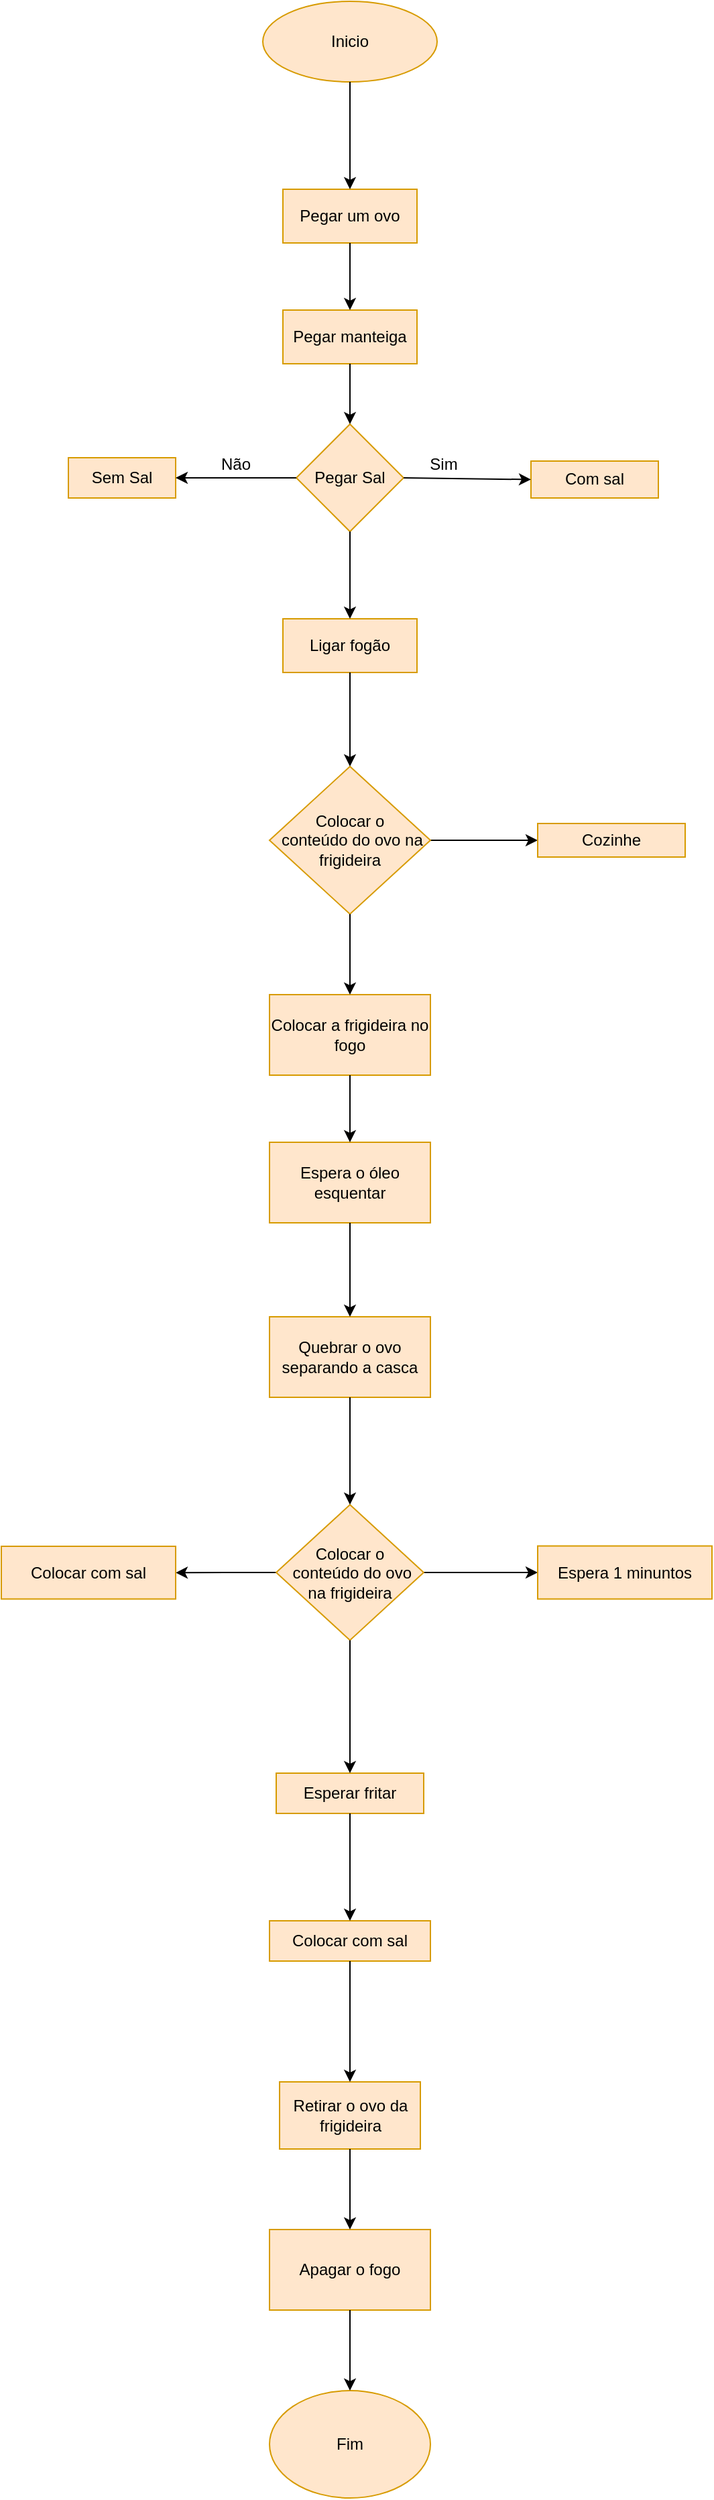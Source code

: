 <mxfile version="24.0.4" type="github">
  <diagram name="Página-1" id="4zgEA9HZdJGA7D0MG-Gx">
    <mxGraphModel dx="928" dy="629" grid="1" gridSize="10" guides="1" tooltips="1" connect="1" arrows="1" fold="1" page="1" pageScale="1" pageWidth="827" pageHeight="1169" math="0" shadow="0">
      <root>
        <mxCell id="0" />
        <mxCell id="1" parent="0" />
        <mxCell id="3TLyr5KfRs7zvD90Gjim-1" value="Inicio" style="ellipse;whiteSpace=wrap;html=1;align=center;newEdgeStyle={&quot;edgeStyle&quot;:&quot;entityRelationEdgeStyle&quot;,&quot;startArrow&quot;:&quot;none&quot;,&quot;endArrow&quot;:&quot;none&quot;,&quot;segment&quot;:10,&quot;curved&quot;:1,&quot;sourcePerimeterSpacing&quot;:0,&quot;targetPerimeterSpacing&quot;:0};treeFolding=1;treeMoving=1;fillColor=#ffe6cc;strokeColor=#d79b00;" parent="1" vertex="1">
          <mxGeometry x="315" y="120" width="130" height="60" as="geometry" />
        </mxCell>
        <mxCell id="-3cDzw1IV1JCf2Cq5zp4-3" value="Colocar a frigideira no fogo" style="rounded=0;whiteSpace=wrap;html=1;fillColor=#ffe6cc;strokeColor=#d79b00;" vertex="1" parent="1">
          <mxGeometry x="320" y="860" width="120" height="60" as="geometry" />
        </mxCell>
        <mxCell id="-3cDzw1IV1JCf2Cq5zp4-5" value="Pegar um ovo" style="rounded=0;whiteSpace=wrap;html=1;fillColor=#ffe6cc;strokeColor=#d79b00;" vertex="1" parent="1">
          <mxGeometry x="330" y="260" width="100" height="40" as="geometry" />
        </mxCell>
        <mxCell id="-3cDzw1IV1JCf2Cq5zp4-6" value="Quebrar o ovo separando a casca" style="rounded=0;whiteSpace=wrap;html=1;fillColor=#ffe6cc;strokeColor=#d79b00;" vertex="1" parent="1">
          <mxGeometry x="320" y="1100" width="120" height="60" as="geometry" />
        </mxCell>
        <mxCell id="-3cDzw1IV1JCf2Cq5zp4-9" value="Retirar o ovo da frigideira" style="rounded=0;whiteSpace=wrap;html=1;fillColor=#ffe6cc;strokeColor=#d79b00;" vertex="1" parent="1">
          <mxGeometry x="327.5" y="1670" width="105" height="50" as="geometry" />
        </mxCell>
        <mxCell id="-3cDzw1IV1JCf2Cq5zp4-10" value="Esperar fritar" style="rounded=0;whiteSpace=wrap;html=1;fillColor=#ffe6cc;strokeColor=#d79b00;" vertex="1" parent="1">
          <mxGeometry x="325" y="1440" width="110" height="30" as="geometry" />
        </mxCell>
        <mxCell id="-3cDzw1IV1JCf2Cq5zp4-11" value="Espera o óleo esquentar" style="rounded=0;whiteSpace=wrap;html=1;fillColor=#ffe6cc;strokeColor=#d79b00;" vertex="1" parent="1">
          <mxGeometry x="320" y="970" width="120" height="60" as="geometry" />
        </mxCell>
        <mxCell id="-3cDzw1IV1JCf2Cq5zp4-27" value="" style="edgeStyle=orthogonalEdgeStyle;rounded=0;orthogonalLoop=1;jettySize=auto;html=1;" edge="1" parent="1" source="-3cDzw1IV1JCf2Cq5zp4-12" target="-3cDzw1IV1JCf2Cq5zp4-26">
          <mxGeometry relative="1" as="geometry" />
        </mxCell>
        <mxCell id="-3cDzw1IV1JCf2Cq5zp4-12" value="Colocar o&lt;div&gt;&amp;nbsp;conteúdo do ovo na frigideira&lt;/div&gt;" style="rhombus;whiteSpace=wrap;html=1;fillColor=#ffe6cc;strokeColor=#d79b00;" vertex="1" parent="1">
          <mxGeometry x="320" y="690" width="120" height="110" as="geometry" />
        </mxCell>
        <mxCell id="-3cDzw1IV1JCf2Cq5zp4-13" value="Pegar manteiga" style="rounded=0;whiteSpace=wrap;html=1;fillColor=#ffe6cc;strokeColor=#d79b00;" vertex="1" parent="1">
          <mxGeometry x="330" y="350" width="100" height="40" as="geometry" />
        </mxCell>
        <mxCell id="-3cDzw1IV1JCf2Cq5zp4-14" value="Com sal" style="rounded=0;whiteSpace=wrap;html=1;fillColor=#ffe6cc;strokeColor=#d79b00;" vertex="1" parent="1">
          <mxGeometry x="515" y="462.5" width="95" height="27.5" as="geometry" />
        </mxCell>
        <mxCell id="-3cDzw1IV1JCf2Cq5zp4-15" value="Ligar fogão" style="rounded=0;whiteSpace=wrap;html=1;fillColor=#ffe6cc;strokeColor=#d79b00;" vertex="1" parent="1">
          <mxGeometry x="330" y="580" width="100" height="40" as="geometry" />
        </mxCell>
        <mxCell id="-3cDzw1IV1JCf2Cq5zp4-29" value="" style="edgeStyle=orthogonalEdgeStyle;rounded=0;orthogonalLoop=1;jettySize=auto;html=1;" edge="1" parent="1" source="-3cDzw1IV1JCf2Cq5zp4-16" target="-3cDzw1IV1JCf2Cq5zp4-28">
          <mxGeometry relative="1" as="geometry" />
        </mxCell>
        <mxCell id="-3cDzw1IV1JCf2Cq5zp4-31" value="" style="edgeStyle=orthogonalEdgeStyle;rounded=0;orthogonalLoop=1;jettySize=auto;html=1;" edge="1" parent="1" source="-3cDzw1IV1JCf2Cq5zp4-16" target="-3cDzw1IV1JCf2Cq5zp4-30">
          <mxGeometry relative="1" as="geometry" />
        </mxCell>
        <mxCell id="-3cDzw1IV1JCf2Cq5zp4-16" value="Colocar o&lt;div&gt;&amp;nbsp;conteúdo do ovo na frigideira&lt;/div&gt;" style="rhombus;whiteSpace=wrap;html=1;fillColor=#ffe6cc;strokeColor=#d79b00;" vertex="1" parent="1">
          <mxGeometry x="325" y="1240" width="110" height="101" as="geometry" />
        </mxCell>
        <mxCell id="-3cDzw1IV1JCf2Cq5zp4-17" value="Pegar Sal" style="rhombus;whiteSpace=wrap;html=1;fillColor=#ffe6cc;strokeColor=#d79b00;" vertex="1" parent="1">
          <mxGeometry x="340" y="435" width="80" height="80" as="geometry" />
        </mxCell>
        <mxCell id="-3cDzw1IV1JCf2Cq5zp4-19" value="Sem Sal" style="rounded=0;whiteSpace=wrap;html=1;fillColor=#ffe6cc;strokeColor=#d79b00;" vertex="1" parent="1">
          <mxGeometry x="170" y="460" width="80" height="30" as="geometry" />
        </mxCell>
        <mxCell id="-3cDzw1IV1JCf2Cq5zp4-20" style="edgeStyle=orthogonalEdgeStyle;rounded=0;orthogonalLoop=1;jettySize=auto;html=1;exitX=0.5;exitY=1;exitDx=0;exitDy=0;" edge="1" parent="1" source="-3cDzw1IV1JCf2Cq5zp4-19" target="-3cDzw1IV1JCf2Cq5zp4-19">
          <mxGeometry relative="1" as="geometry" />
        </mxCell>
        <mxCell id="-3cDzw1IV1JCf2Cq5zp4-22" value="Colocar com sal" style="rounded=0;whiteSpace=wrap;html=1;fillColor=#ffe6cc;strokeColor=#d79b00;" vertex="1" parent="1">
          <mxGeometry x="320" y="1550" width="120" height="30" as="geometry" />
        </mxCell>
        <mxCell id="-3cDzw1IV1JCf2Cq5zp4-24" value="Apagar o fogo" style="rounded=0;whiteSpace=wrap;html=1;fillColor=#ffe6cc;strokeColor=#d79b00;" vertex="1" parent="1">
          <mxGeometry x="320" y="1780" width="120" height="60" as="geometry" />
        </mxCell>
        <mxCell id="-3cDzw1IV1JCf2Cq5zp4-25" value="Fim" style="ellipse;whiteSpace=wrap;html=1;fillColor=#ffe6cc;strokeColor=#d79b00;" vertex="1" parent="1">
          <mxGeometry x="320" y="1900" width="120" height="80" as="geometry" />
        </mxCell>
        <mxCell id="-3cDzw1IV1JCf2Cq5zp4-26" value="Cozinhe" style="whiteSpace=wrap;html=1;fillColor=#ffe6cc;strokeColor=#d79b00;" vertex="1" parent="1">
          <mxGeometry x="520" y="732.5" width="110" height="25" as="geometry" />
        </mxCell>
        <mxCell id="-3cDzw1IV1JCf2Cq5zp4-28" value="Colocar com sal" style="whiteSpace=wrap;html=1;fillColor=#ffe6cc;strokeColor=#d79b00;" vertex="1" parent="1">
          <mxGeometry x="120" y="1271" width="130" height="39.25" as="geometry" />
        </mxCell>
        <mxCell id="-3cDzw1IV1JCf2Cq5zp4-30" value="Espera 1 minuntos" style="whiteSpace=wrap;html=1;fillColor=#ffe6cc;strokeColor=#d79b00;" vertex="1" parent="1">
          <mxGeometry x="520" y="1270.75" width="130" height="39.5" as="geometry" />
        </mxCell>
        <mxCell id="-3cDzw1IV1JCf2Cq5zp4-32" value="" style="endArrow=classic;html=1;rounded=0;exitX=0.5;exitY=1;exitDx=0;exitDy=0;entryX=0.5;entryY=0;entryDx=0;entryDy=0;" edge="1" parent="1" source="3TLyr5KfRs7zvD90Gjim-1" target="-3cDzw1IV1JCf2Cq5zp4-5">
          <mxGeometry width="50" height="50" relative="1" as="geometry">
            <mxPoint x="390" y="230" as="sourcePoint" />
            <mxPoint x="440" y="180" as="targetPoint" />
          </mxGeometry>
        </mxCell>
        <mxCell id="-3cDzw1IV1JCf2Cq5zp4-34" value="" style="endArrow=classic;html=1;rounded=0;entryX=0.5;entryY=0;entryDx=0;entryDy=0;exitX=0.5;exitY=1;exitDx=0;exitDy=0;" edge="1" parent="1" source="-3cDzw1IV1JCf2Cq5zp4-5" target="-3cDzw1IV1JCf2Cq5zp4-13">
          <mxGeometry width="50" height="50" relative="1" as="geometry">
            <mxPoint x="370" y="320" as="sourcePoint" />
            <mxPoint x="410" y="300" as="targetPoint" />
          </mxGeometry>
        </mxCell>
        <mxCell id="-3cDzw1IV1JCf2Cq5zp4-35" value="" style="endArrow=classic;html=1;rounded=0;exitX=0.5;exitY=1;exitDx=0;exitDy=0;entryX=0.5;entryY=0;entryDx=0;entryDy=0;" edge="1" parent="1" source="-3cDzw1IV1JCf2Cq5zp4-13" target="-3cDzw1IV1JCf2Cq5zp4-17">
          <mxGeometry width="50" height="50" relative="1" as="geometry">
            <mxPoint x="490" y="670" as="sourcePoint" />
            <mxPoint x="540" y="620" as="targetPoint" />
          </mxGeometry>
        </mxCell>
        <mxCell id="-3cDzw1IV1JCf2Cq5zp4-37" value="" style="endArrow=classic;html=1;rounded=0;entryX=0;entryY=0.5;entryDx=0;entryDy=0;exitX=1;exitY=0.5;exitDx=0;exitDy=0;" edge="1" parent="1" source="-3cDzw1IV1JCf2Cq5zp4-17" target="-3cDzw1IV1JCf2Cq5zp4-14">
          <mxGeometry width="50" height="50" relative="1" as="geometry">
            <mxPoint x="490" y="670" as="sourcePoint" />
            <mxPoint x="540" y="620" as="targetPoint" />
          </mxGeometry>
        </mxCell>
        <mxCell id="-3cDzw1IV1JCf2Cq5zp4-38" value="Não" style="text;html=1;align=center;verticalAlign=middle;whiteSpace=wrap;rounded=0;" vertex="1" parent="1">
          <mxGeometry x="265" y="450" width="60" height="30" as="geometry" />
        </mxCell>
        <mxCell id="-3cDzw1IV1JCf2Cq5zp4-42" value="" style="endArrow=classic;html=1;rounded=0;exitX=0;exitY=0.5;exitDx=0;exitDy=0;entryX=1;entryY=0.5;entryDx=0;entryDy=0;" edge="1" parent="1" source="-3cDzw1IV1JCf2Cq5zp4-17" target="-3cDzw1IV1JCf2Cq5zp4-19">
          <mxGeometry width="50" height="50" relative="1" as="geometry">
            <mxPoint x="430" y="670" as="sourcePoint" />
            <mxPoint x="480" y="620" as="targetPoint" />
          </mxGeometry>
        </mxCell>
        <mxCell id="-3cDzw1IV1JCf2Cq5zp4-43" value="Sim" style="text;html=1;align=center;verticalAlign=middle;whiteSpace=wrap;rounded=0;" vertex="1" parent="1">
          <mxGeometry x="420" y="450" width="60" height="30" as="geometry" />
        </mxCell>
        <mxCell id="-3cDzw1IV1JCf2Cq5zp4-44" value="" style="endArrow=classic;html=1;rounded=0;exitX=0.5;exitY=1;exitDx=0;exitDy=0;entryX=0.5;entryY=0;entryDx=0;entryDy=0;" edge="1" parent="1" source="-3cDzw1IV1JCf2Cq5zp4-17" target="-3cDzw1IV1JCf2Cq5zp4-15">
          <mxGeometry width="50" height="50" relative="1" as="geometry">
            <mxPoint x="430" y="670" as="sourcePoint" />
            <mxPoint x="480" y="620" as="targetPoint" />
          </mxGeometry>
        </mxCell>
        <mxCell id="-3cDzw1IV1JCf2Cq5zp4-45" value="" style="endArrow=classic;html=1;rounded=0;exitX=0.5;exitY=1;exitDx=0;exitDy=0;entryX=0.5;entryY=0;entryDx=0;entryDy=0;" edge="1" parent="1" source="-3cDzw1IV1JCf2Cq5zp4-15" target="-3cDzw1IV1JCf2Cq5zp4-12">
          <mxGeometry width="50" height="50" relative="1" as="geometry">
            <mxPoint x="380" y="910" as="sourcePoint" />
            <mxPoint x="430" y="860" as="targetPoint" />
          </mxGeometry>
        </mxCell>
        <mxCell id="-3cDzw1IV1JCf2Cq5zp4-46" value="" style="endArrow=classic;html=1;rounded=0;exitX=0.5;exitY=1;exitDx=0;exitDy=0;entryX=0.5;entryY=0;entryDx=0;entryDy=0;" edge="1" parent="1" source="-3cDzw1IV1JCf2Cq5zp4-12" target="-3cDzw1IV1JCf2Cq5zp4-3">
          <mxGeometry width="50" height="50" relative="1" as="geometry">
            <mxPoint x="380" y="1050" as="sourcePoint" />
            <mxPoint x="430" y="1000" as="targetPoint" />
          </mxGeometry>
        </mxCell>
        <mxCell id="-3cDzw1IV1JCf2Cq5zp4-47" value="" style="endArrow=classic;html=1;rounded=0;exitX=0.5;exitY=1;exitDx=0;exitDy=0;entryX=0.5;entryY=0;entryDx=0;entryDy=0;" edge="1" parent="1" source="-3cDzw1IV1JCf2Cq5zp4-11" target="-3cDzw1IV1JCf2Cq5zp4-6">
          <mxGeometry width="50" height="50" relative="1" as="geometry">
            <mxPoint x="390" y="1050" as="sourcePoint" />
            <mxPoint x="440" y="1000" as="targetPoint" />
          </mxGeometry>
        </mxCell>
        <mxCell id="-3cDzw1IV1JCf2Cq5zp4-48" value="" style="endArrow=classic;html=1;rounded=0;exitX=0.5;exitY=1;exitDx=0;exitDy=0;entryX=0.5;entryY=0;entryDx=0;entryDy=0;" edge="1" parent="1" source="-3cDzw1IV1JCf2Cq5zp4-3" target="-3cDzw1IV1JCf2Cq5zp4-11">
          <mxGeometry width="50" height="50" relative="1" as="geometry">
            <mxPoint x="390" y="1050" as="sourcePoint" />
            <mxPoint x="440" y="1000" as="targetPoint" />
          </mxGeometry>
        </mxCell>
        <mxCell id="-3cDzw1IV1JCf2Cq5zp4-49" value="" style="endArrow=classic;html=1;rounded=0;exitX=0.5;exitY=1;exitDx=0;exitDy=0;entryX=0.5;entryY=0;entryDx=0;entryDy=0;" edge="1" parent="1" source="-3cDzw1IV1JCf2Cq5zp4-6" target="-3cDzw1IV1JCf2Cq5zp4-16">
          <mxGeometry width="50" height="50" relative="1" as="geometry">
            <mxPoint x="390" y="1240" as="sourcePoint" />
            <mxPoint x="440" y="1190" as="targetPoint" />
          </mxGeometry>
        </mxCell>
        <mxCell id="-3cDzw1IV1JCf2Cq5zp4-50" value="" style="endArrow=classic;html=1;rounded=0;exitX=0.5;exitY=1;exitDx=0;exitDy=0;" edge="1" parent="1" source="-3cDzw1IV1JCf2Cq5zp4-16" target="-3cDzw1IV1JCf2Cq5zp4-10">
          <mxGeometry width="50" height="50" relative="1" as="geometry">
            <mxPoint x="390" y="1440" as="sourcePoint" />
            <mxPoint x="440" y="1390" as="targetPoint" />
          </mxGeometry>
        </mxCell>
        <mxCell id="-3cDzw1IV1JCf2Cq5zp4-51" value="" style="endArrow=classic;html=1;rounded=0;exitX=0.5;exitY=1;exitDx=0;exitDy=0;entryX=0.5;entryY=0;entryDx=0;entryDy=0;" edge="1" parent="1" source="-3cDzw1IV1JCf2Cq5zp4-10" target="-3cDzw1IV1JCf2Cq5zp4-22">
          <mxGeometry width="50" height="50" relative="1" as="geometry">
            <mxPoint x="340" y="1430" as="sourcePoint" />
            <mxPoint x="400" y="1580" as="targetPoint" />
          </mxGeometry>
        </mxCell>
        <mxCell id="-3cDzw1IV1JCf2Cq5zp4-52" value="" style="endArrow=classic;html=1;rounded=0;exitX=0.5;exitY=1;exitDx=0;exitDy=0;entryX=0.5;entryY=0;entryDx=0;entryDy=0;" edge="1" parent="1" source="-3cDzw1IV1JCf2Cq5zp4-22" target="-3cDzw1IV1JCf2Cq5zp4-9">
          <mxGeometry width="50" height="50" relative="1" as="geometry">
            <mxPoint x="390" y="1580" as="sourcePoint" />
            <mxPoint x="440" y="1530" as="targetPoint" />
          </mxGeometry>
        </mxCell>
        <mxCell id="-3cDzw1IV1JCf2Cq5zp4-53" value="" style="endArrow=classic;html=1;rounded=0;exitX=0.5;exitY=1;exitDx=0;exitDy=0;entryX=0.5;entryY=0;entryDx=0;entryDy=0;" edge="1" parent="1" source="-3cDzw1IV1JCf2Cq5zp4-9" target="-3cDzw1IV1JCf2Cq5zp4-24">
          <mxGeometry width="50" height="50" relative="1" as="geometry">
            <mxPoint x="390" y="1780" as="sourcePoint" />
            <mxPoint x="440" y="1730" as="targetPoint" />
          </mxGeometry>
        </mxCell>
        <mxCell id="-3cDzw1IV1JCf2Cq5zp4-54" value="" style="endArrow=classic;html=1;rounded=0;exitX=0.5;exitY=1;exitDx=0;exitDy=0;" edge="1" parent="1" source="-3cDzw1IV1JCf2Cq5zp4-24" target="-3cDzw1IV1JCf2Cq5zp4-25">
          <mxGeometry width="50" height="50" relative="1" as="geometry">
            <mxPoint x="390" y="1780" as="sourcePoint" />
            <mxPoint x="440" y="1730" as="targetPoint" />
          </mxGeometry>
        </mxCell>
      </root>
    </mxGraphModel>
  </diagram>
</mxfile>
